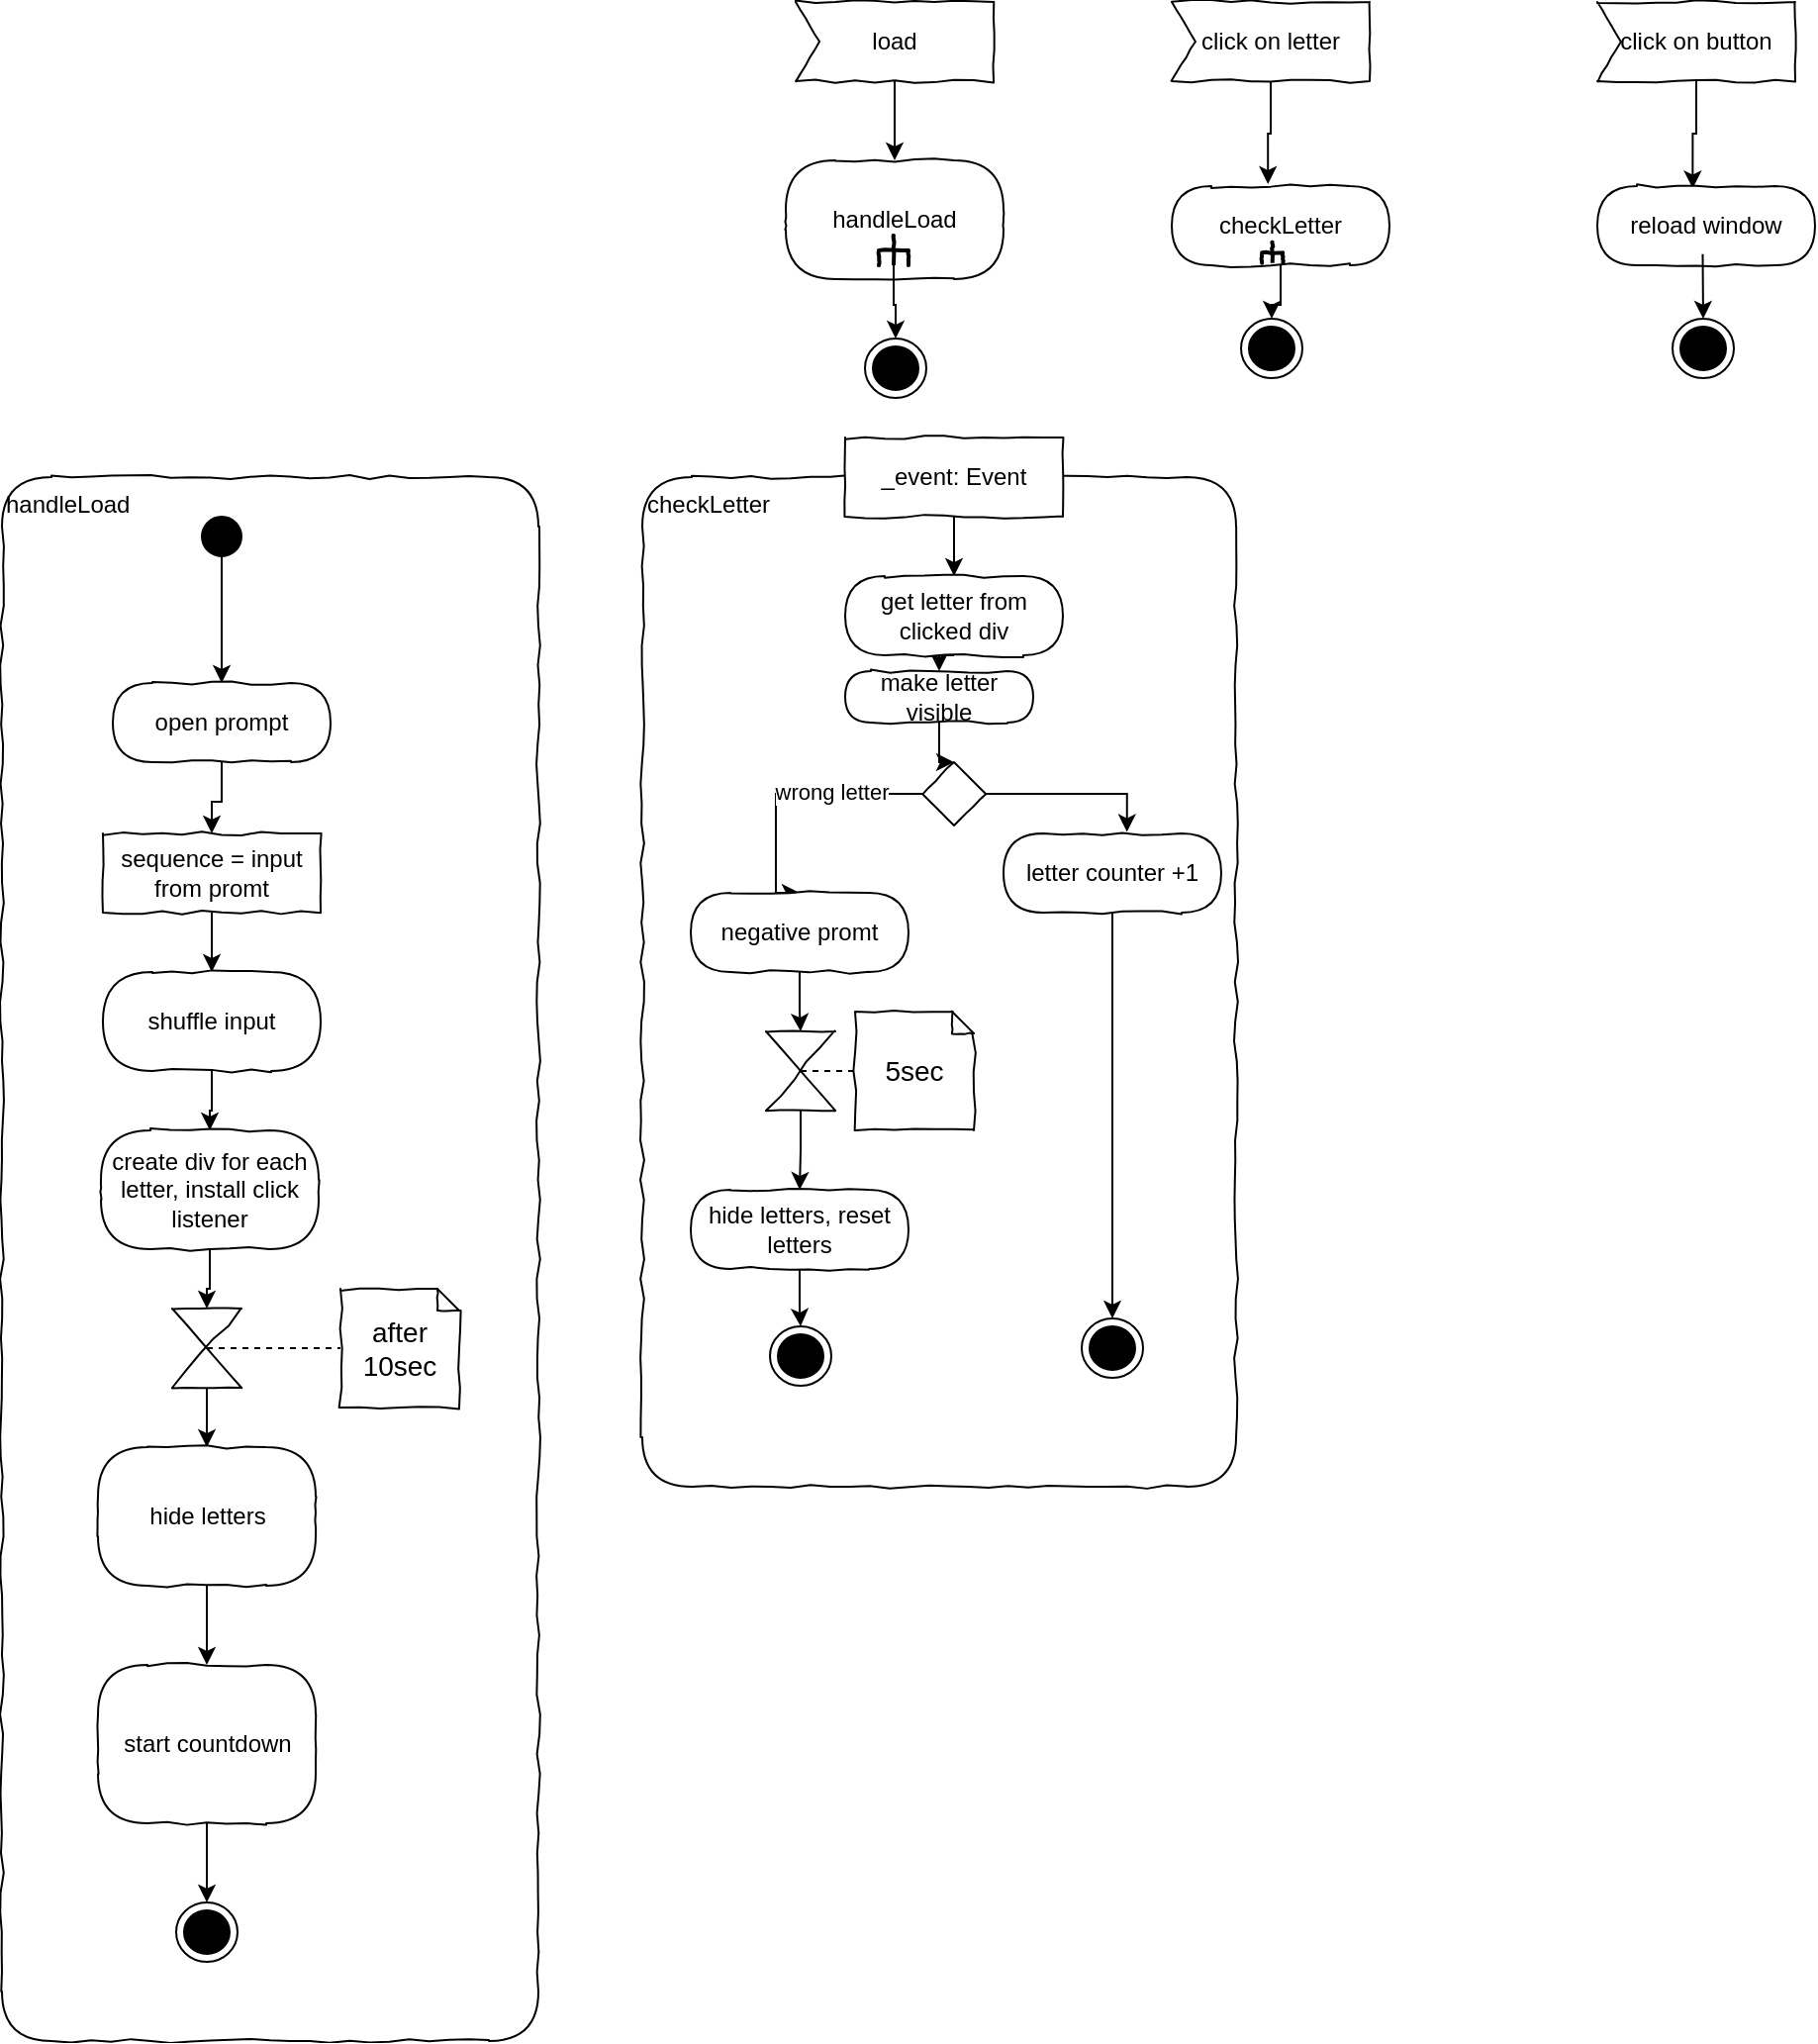 <mxfile version="14.1.8" type="device"><diagram id="RgOGl6z6nDmNxPNB_lKr" name="Seite-1"><mxGraphModel dx="2543" dy="600" grid="1" gridSize="10" guides="1" tooltips="1" connect="1" arrows="1" fold="1" page="1" pageScale="1" pageWidth="1169" pageHeight="827" math="0" shadow="0"><root><mxCell id="0"/><mxCell id="1" parent="0"/><mxCell id="eVUSbMw23KZRTUO2vMiX-5" style="edgeStyle=orthogonalEdgeStyle;rounded=0;orthogonalLoop=1;jettySize=auto;html=1;exitX=0.5;exitY=1;exitDx=0;exitDy=0;exitPerimeter=0;entryX=0.5;entryY=0;entryDx=0;entryDy=0;" parent="1" source="eVUSbMw23KZRTUO2vMiX-2" target="eVUSbMw23KZRTUO2vMiX-4" edge="1"><mxGeometry relative="1" as="geometry"/></mxCell><mxCell id="eVUSbMw23KZRTUO2vMiX-2" value="load" style="shape=mxgraph.sysml.accEvent;flipH=0;whiteSpace=wrap;align=center;shadow=0;strokeWidth=1;comic=1" parent="1" vertex="1"><mxGeometry x="80" y="50" width="100" height="40" as="geometry"/></mxCell><mxCell id="eVUSbMw23KZRTUO2vMiX-4" value="handleLoad" style="rounded=1;whiteSpace=wrap;html=1;absoluteArcSize=1;arcSize=50;strokeWidth=1;shadow=0;comic=1;" parent="1" vertex="1"><mxGeometry x="75" y="130" width="110" height="60" as="geometry"/></mxCell><mxCell id="eVUSbMw23KZRTUO2vMiX-11" value="" style="group;rotation=90;" parent="1" vertex="1" connectable="0"><mxGeometry x="120" y="163" width="20" height="20" as="geometry"/></mxCell><mxCell id="eVUSbMw23KZRTUO2vMiX-12" value="" style="strokeWidth=2;html=1;shape=mxgraph.flowchart.annotation_2;align=left;rounded=1;comic=1;rotation=90;" parent="eVUSbMw23KZRTUO2vMiX-11" vertex="1"><mxGeometry x="2" y="5" width="15" height="15" as="geometry"/></mxCell><mxCell id="eVUSbMw23KZRTUO2vMiX-13" value="" style="endArrow=none;html=1;entryX=0.508;entryY=0.487;entryPerimeter=0;exitX=1;exitY=0.5;exitPerimeter=0;strokeWidth=2;" parent="eVUSbMw23KZRTUO2vMiX-11" source="eVUSbMw23KZRTUO2vMiX-12" target="eVUSbMw23KZRTUO2vMiX-12" edge="1"><mxGeometry width="50" height="50" relative="1" as="geometry"><mxPoint x="-46.667" as="sourcePoint"/><mxPoint x="-13.333" y="50" as="targetPoint"/></mxGeometry></mxCell><mxCell id="eVUSbMw23KZRTUO2vMiX-15" value="" style="ellipse;html=1;shape=endState;fillColor=#000000;strokeColor=#000000;comic=1" parent="1" vertex="1"><mxGeometry x="115" y="220" width="31" height="30" as="geometry"/></mxCell><mxCell id="eVUSbMw23KZRTUO2vMiX-16" style="edgeStyle=orthogonalEdgeStyle;rounded=0;orthogonalLoop=1;jettySize=auto;html=1;entryX=0.5;entryY=0;entryDx=0;entryDy=0;" parent="1" source="eVUSbMw23KZRTUO2vMiX-12" target="eVUSbMw23KZRTUO2vMiX-15" edge="1"><mxGeometry relative="1" as="geometry"/></mxCell><mxCell id="eVUSbMw23KZRTUO2vMiX-19" style="edgeStyle=orthogonalEdgeStyle;rounded=0;orthogonalLoop=1;jettySize=auto;html=1;entryX=0.442;entryY=-0.025;entryDx=0;entryDy=0;entryPerimeter=0;" parent="1" source="eVUSbMw23KZRTUO2vMiX-17" target="eVUSbMw23KZRTUO2vMiX-18" edge="1"><mxGeometry relative="1" as="geometry"/></mxCell><mxCell id="eVUSbMw23KZRTUO2vMiX-17" value="click on letter" style="shape=mxgraph.sysml.accEvent;flipH=0;whiteSpace=wrap;align=center;shadow=0;strokeWidth=1;comic=1" parent="1" vertex="1"><mxGeometry x="270" y="50" width="100" height="40" as="geometry"/></mxCell><mxCell id="eVUSbMw23KZRTUO2vMiX-21" style="edgeStyle=orthogonalEdgeStyle;rounded=0;orthogonalLoop=1;jettySize=auto;html=1;" parent="1" source="eVUSbMw23KZRTUO2vMiX-18" target="eVUSbMw23KZRTUO2vMiX-20" edge="1"><mxGeometry relative="1" as="geometry"/></mxCell><mxCell id="eVUSbMw23KZRTUO2vMiX-18" value="checkLetter" style="rounded=1;whiteSpace=wrap;html=1;absoluteArcSize=1;arcSize=50;strokeWidth=1;shadow=0;comic=1;" parent="1" vertex="1"><mxGeometry x="270" y="143" width="110" height="40" as="geometry"/></mxCell><mxCell id="eVUSbMw23KZRTUO2vMiX-20" value="" style="ellipse;html=1;shape=endState;fillColor=#000000;strokeColor=#000000;comic=1" parent="1" vertex="1"><mxGeometry x="305" y="210" width="31" height="30" as="geometry"/></mxCell><mxCell id="eVUSbMw23KZRTUO2vMiX-32" style="edgeStyle=orthogonalEdgeStyle;rounded=0;orthogonalLoop=1;jettySize=auto;html=1;entryX=0.438;entryY=0.03;entryDx=0;entryDy=0;entryPerimeter=0;" parent="1" source="eVUSbMw23KZRTUO2vMiX-22" target="eVUSbMw23KZRTUO2vMiX-24" edge="1"><mxGeometry relative="1" as="geometry"/></mxCell><mxCell id="eVUSbMw23KZRTUO2vMiX-22" value="click on button" style="shape=mxgraph.sysml.accEvent;flipH=0;whiteSpace=wrap;align=center;shadow=0;strokeWidth=1;comic=1" parent="1" vertex="1"><mxGeometry x="485" y="50" width="100" height="40" as="geometry"/></mxCell><mxCell id="eVUSbMw23KZRTUO2vMiX-24" value="reload window" style="rounded=1;whiteSpace=wrap;html=1;absoluteArcSize=1;arcSize=50;strokeWidth=1;shadow=0;comic=1;" parent="1" vertex="1"><mxGeometry x="485" y="143" width="110" height="40" as="geometry"/></mxCell><mxCell id="eVUSbMw23KZRTUO2vMiX-25" value="" style="group;rotation=90;" parent="1" vertex="1" connectable="0"><mxGeometry x="319" y="168" width="14" height="14" as="geometry"/></mxCell><mxCell id="eVUSbMw23KZRTUO2vMiX-26" value="" style="strokeWidth=2;html=1;shape=mxgraph.flowchart.annotation_2;align=left;rounded=1;comic=1;rotation=90;" parent="eVUSbMw23KZRTUO2vMiX-25" vertex="1"><mxGeometry x="-3.4" y="3.344" width="10.5" height="10.5" as="geometry"/></mxCell><mxCell id="eVUSbMw23KZRTUO2vMiX-27" value="" style="endArrow=none;html=1;entryX=0.508;entryY=0.487;entryPerimeter=0;exitX=1;exitY=0.5;exitPerimeter=0;strokeWidth=2;" parent="eVUSbMw23KZRTUO2vMiX-25" source="eVUSbMw23KZRTUO2vMiX-26" target="eVUSbMw23KZRTUO2vMiX-26" edge="1"><mxGeometry width="50" height="50" relative="1" as="geometry"><mxPoint x="-37.467" y="-0.156" as="sourcePoint"/><mxPoint x="-14.133" y="34.844" as="targetPoint"/></mxGeometry></mxCell><mxCell id="eVUSbMw23KZRTUO2vMiX-33" value="" style="ellipse;html=1;shape=endState;fillColor=#000000;strokeColor=#000000;comic=1" parent="1" vertex="1"><mxGeometry x="523" y="210" width="31" height="30" as="geometry"/></mxCell><mxCell id="eVUSbMw23KZRTUO2vMiX-34" style="edgeStyle=orthogonalEdgeStyle;rounded=0;orthogonalLoop=1;jettySize=auto;html=1;entryX=0.5;entryY=0;entryDx=0;entryDy=0;" parent="1" target="eVUSbMw23KZRTUO2vMiX-33" edge="1"><mxGeometry relative="1" as="geometry"><mxPoint x="538.248" y="177.35" as="sourcePoint"/></mxGeometry></mxCell><mxCell id="eVUSbMw23KZRTUO2vMiX-35" value="&lt;div style=&quot;text-align: left&quot;&gt;&lt;span&gt;handleLoad&lt;/span&gt;&lt;/div&gt;" style="rounded=1;whiteSpace=wrap;html=1;shadow=0;glass=0;comic=1;strokeColor=#000000;labelPosition=center;verticalLabelPosition=middle;align=left;verticalAlign=top;absoluteArcSize=1;arcSize=50;" parent="1" vertex="1"><mxGeometry x="-321" y="290" width="271" height="790" as="geometry"/></mxCell><mxCell id="eVUSbMw23KZRTUO2vMiX-38" style="edgeStyle=orthogonalEdgeStyle;rounded=0;orthogonalLoop=1;jettySize=auto;html=1;entryX=0.5;entryY=0;entryDx=0;entryDy=0;" parent="1" source="eVUSbMw23KZRTUO2vMiX-36" target="eVUSbMw23KZRTUO2vMiX-37" edge="1"><mxGeometry relative="1" as="geometry"/></mxCell><mxCell id="eVUSbMw23KZRTUO2vMiX-36" value="" style="ellipse;whiteSpace=wrap;html=1;rounded=0;shadow=0;comic=0;labelBackgroundColor=none;strokeColor=#000000;strokeWidth=1;fillColor=#000000;fontFamily=Verdana;fontSize=12;fontColor=#000000;align=center;comic=1" parent="1" vertex="1"><mxGeometry x="-220" y="310" width="20" height="20" as="geometry"/></mxCell><mxCell id="eVUSbMw23KZRTUO2vMiX-40" style="edgeStyle=orthogonalEdgeStyle;rounded=0;orthogonalLoop=1;jettySize=auto;html=1;" parent="1" source="eVUSbMw23KZRTUO2vMiX-37" target="eVUSbMw23KZRTUO2vMiX-39" edge="1"><mxGeometry relative="1" as="geometry"/></mxCell><mxCell id="eVUSbMw23KZRTUO2vMiX-37" value="open prompt" style="rounded=1;whiteSpace=wrap;html=1;absoluteArcSize=1;arcSize=50;strokeWidth=1;shadow=0;comic=1;" parent="1" vertex="1"><mxGeometry x="-265" y="394" width="110" height="40" as="geometry"/></mxCell><mxCell id="eVUSbMw23KZRTUO2vMiX-42" style="edgeStyle=orthogonalEdgeStyle;rounded=0;orthogonalLoop=1;jettySize=auto;html=1;" parent="1" source="eVUSbMw23KZRTUO2vMiX-39" target="eVUSbMw23KZRTUO2vMiX-41" edge="1"><mxGeometry relative="1" as="geometry"/></mxCell><mxCell id="eVUSbMw23KZRTUO2vMiX-39" value="sequence = input from promt" style="rounded=0;whiteSpace=wrap;html=1;comic=1;" parent="1" vertex="1"><mxGeometry x="-270" y="470" width="110" height="40" as="geometry"/></mxCell><mxCell id="eVUSbMw23KZRTUO2vMiX-51" style="edgeStyle=orthogonalEdgeStyle;rounded=0;orthogonalLoop=1;jettySize=auto;html=1;" parent="1" source="eVUSbMw23KZRTUO2vMiX-41" target="eVUSbMw23KZRTUO2vMiX-47" edge="1"><mxGeometry relative="1" as="geometry"/></mxCell><mxCell id="eVUSbMw23KZRTUO2vMiX-41" value="shuffle input" style="rounded=1;whiteSpace=wrap;html=1;absoluteArcSize=1;arcSize=50;strokeWidth=1;shadow=0;comic=1;" parent="1" vertex="1"><mxGeometry x="-270" y="540" width="110" height="50" as="geometry"/></mxCell><mxCell id="eVUSbMw23KZRTUO2vMiX-59" style="edgeStyle=orthogonalEdgeStyle;rounded=0;orthogonalLoop=1;jettySize=auto;html=1;" parent="1" source="eVUSbMw23KZRTUO2vMiX-47" target="eVUSbMw23KZRTUO2vMiX-57" edge="1"><mxGeometry relative="1" as="geometry"/></mxCell><mxCell id="eVUSbMw23KZRTUO2vMiX-47" value="create div for each letter, install click listener" style="rounded=1;whiteSpace=wrap;html=1;absoluteArcSize=1;arcSize=50;strokeWidth=1;shadow=0;comic=1;" parent="1" vertex="1"><mxGeometry x="-271" y="620" width="110" height="60" as="geometry"/></mxCell><mxCell id="eVUSbMw23KZRTUO2vMiX-64" style="edgeStyle=orthogonalEdgeStyle;rounded=0;orthogonalLoop=1;jettySize=auto;html=1;" parent="1" source="eVUSbMw23KZRTUO2vMiX-57" target="eVUSbMw23KZRTUO2vMiX-63" edge="1"><mxGeometry relative="1" as="geometry"/></mxCell><mxCell id="eVUSbMw23KZRTUO2vMiX-57" value="" style="html=1;shape=mxgraph.sysml.timeEvent;strokeWidth=1;verticalLabelPosition=bottom;verticalAlignment=top;fontFamily=Garamond;comic=1" parent="1" vertex="1"><mxGeometry x="-235" y="710" width="35" height="40" as="geometry"/></mxCell><mxCell id="eVUSbMw23KZRTUO2vMiX-61" value="after 10sec" style="shape=note;strokeWidth=1;fontSize=14;size=11;whiteSpace=wrap;html=1;rounded=0;shadow=0;comic=1;fillColor=#FFFFFF;" parent="1" vertex="1"><mxGeometry x="-150" y="700" width="60" height="60" as="geometry"/></mxCell><mxCell id="eVUSbMw23KZRTUO2vMiX-62" value="" style="endArrow=none;dashed=1;html=1;exitX=0.5;exitY=0.5;exitDx=0;exitDy=0;exitPerimeter=0;" parent="1" source="eVUSbMw23KZRTUO2vMiX-57" target="eVUSbMw23KZRTUO2vMiX-61" edge="1"><mxGeometry width="50" height="50" relative="1" as="geometry"><mxPoint x="-180" y="760" as="sourcePoint"/><mxPoint x="-290" y="780" as="targetPoint"/></mxGeometry></mxCell><mxCell id="eVUSbMw23KZRTUO2vMiX-72" style="edgeStyle=orthogonalEdgeStyle;rounded=0;orthogonalLoop=1;jettySize=auto;html=1;" parent="1" source="eVUSbMw23KZRTUO2vMiX-63" target="eVUSbMw23KZRTUO2vMiX-68" edge="1"><mxGeometry relative="1" as="geometry"/></mxCell><mxCell id="eVUSbMw23KZRTUO2vMiX-63" value="hide letters" style="rounded=1;whiteSpace=wrap;html=1;absoluteArcSize=1;arcSize=50;strokeWidth=1;shadow=0;comic=1;" parent="1" vertex="1"><mxGeometry x="-272.5" y="780" width="110" height="70" as="geometry"/></mxCell><mxCell id="eVUSbMw23KZRTUO2vMiX-75" style="edgeStyle=orthogonalEdgeStyle;rounded=0;orthogonalLoop=1;jettySize=auto;html=1;entryX=0.5;entryY=0;entryDx=0;entryDy=0;" parent="1" source="eVUSbMw23KZRTUO2vMiX-68" target="eVUSbMw23KZRTUO2vMiX-73" edge="1"><mxGeometry relative="1" as="geometry"/></mxCell><mxCell id="eVUSbMw23KZRTUO2vMiX-68" value="start countdown" style="rounded=1;whiteSpace=wrap;html=1;absoluteArcSize=1;arcSize=50;strokeWidth=1;shadow=0;comic=1;" parent="1" vertex="1"><mxGeometry x="-272.5" y="890" width="110" height="80" as="geometry"/></mxCell><mxCell id="eVUSbMw23KZRTUO2vMiX-73" value="" style="ellipse;html=1;shape=endState;fillColor=#000000;strokeColor=#000000;comic=1" parent="1" vertex="1"><mxGeometry x="-233" y="1010" width="31" height="30" as="geometry"/></mxCell><mxCell id="eVUSbMw23KZRTUO2vMiX-81" value="&lt;div style=&quot;text-align: left&quot;&gt;&lt;span&gt;checkLetter&lt;/span&gt;&lt;/div&gt;" style="rounded=1;whiteSpace=wrap;html=1;shadow=0;glass=0;comic=1;strokeColor=#000000;labelPosition=center;verticalLabelPosition=middle;align=left;verticalAlign=top;absoluteArcSize=1;arcSize=50;" parent="1" vertex="1"><mxGeometry x="2.5" y="290" width="300" height="510" as="geometry"/></mxCell><mxCell id="eVUSbMw23KZRTUO2vMiX-84" style="edgeStyle=orthogonalEdgeStyle;rounded=0;orthogonalLoop=1;jettySize=auto;html=1;" parent="1" source="eVUSbMw23KZRTUO2vMiX-82" target="eVUSbMw23KZRTUO2vMiX-83" edge="1"><mxGeometry relative="1" as="geometry"/></mxCell><mxCell id="eVUSbMw23KZRTUO2vMiX-82" value="&lt;div style=&quot;text-align: left&quot;&gt;_event: Event&lt;/div&gt;" style="rounded=0;whiteSpace=wrap;html=1;comic=1;" parent="1" vertex="1"><mxGeometry x="105" y="270" width="110" height="40" as="geometry"/></mxCell><mxCell id="eVUSbMw23KZRTUO2vMiX-103" style="edgeStyle=orthogonalEdgeStyle;rounded=0;orthogonalLoop=1;jettySize=auto;html=1;exitX=0.5;exitY=1;exitDx=0;exitDy=0;entryX=0.5;entryY=0;entryDx=0;entryDy=0;" parent="1" source="eVUSbMw23KZRTUO2vMiX-83" target="eVUSbMw23KZRTUO2vMiX-102" edge="1"><mxGeometry relative="1" as="geometry"/></mxCell><mxCell id="eVUSbMw23KZRTUO2vMiX-83" value="get letter from clicked div" style="rounded=1;whiteSpace=wrap;html=1;absoluteArcSize=1;arcSize=50;strokeWidth=1;shadow=0;comic=1;" parent="1" vertex="1"><mxGeometry x="105" y="340" width="110" height="40" as="geometry"/></mxCell><mxCell id="eVUSbMw23KZRTUO2vMiX-90" style="edgeStyle=orthogonalEdgeStyle;rounded=0;orthogonalLoop=1;jettySize=auto;html=1;entryX=0.5;entryY=0;entryDx=0;entryDy=0;" parent="1" source="eVUSbMw23KZRTUO2vMiX-86" target="eVUSbMw23KZRTUO2vMiX-88" edge="1"><mxGeometry relative="1" as="geometry"><Array as="points"><mxPoint x="70" y="450"/><mxPoint x="70" y="500"/></Array></mxGeometry></mxCell><mxCell id="eVUSbMw23KZRTUO2vMiX-95" value="wrong letter" style="edgeLabel;html=1;align=center;verticalAlign=middle;resizable=0;points=[];" parent="eVUSbMw23KZRTUO2vMiX-90" vertex="1" connectable="0"><mxGeometry x="-0.323" y="-1" relative="1" as="geometry"><mxPoint as="offset"/></mxGeometry></mxCell><mxCell id="eVUSbMw23KZRTUO2vMiX-107" style="edgeStyle=orthogonalEdgeStyle;rounded=0;orthogonalLoop=1;jettySize=auto;html=1;exitX=1;exitY=0.5;exitDx=0;exitDy=0;entryX=0.567;entryY=-0.018;entryDx=0;entryDy=0;entryPerimeter=0;" parent="1" source="eVUSbMw23KZRTUO2vMiX-86" target="eVUSbMw23KZRTUO2vMiX-106" edge="1"><mxGeometry relative="1" as="geometry"/></mxCell><mxCell id="eVUSbMw23KZRTUO2vMiX-86" value="" style="rhombus;whiteSpace=wrap;html=1;rounded=0;shadow=0;glass=0;comic=1;strokeColor=#000000;align=left;" parent="1" vertex="1"><mxGeometry x="144" y="434" width="32" height="32" as="geometry"/></mxCell><mxCell id="eVUSbMw23KZRTUO2vMiX-93" style="edgeStyle=orthogonalEdgeStyle;rounded=0;orthogonalLoop=1;jettySize=auto;html=1;" parent="1" source="eVUSbMw23KZRTUO2vMiX-88" target="eVUSbMw23KZRTUO2vMiX-91" edge="1"><mxGeometry relative="1" as="geometry"/></mxCell><mxCell id="eVUSbMw23KZRTUO2vMiX-88" value="negative promt" style="rounded=1;whiteSpace=wrap;html=1;absoluteArcSize=1;arcSize=50;strokeWidth=1;shadow=0;comic=1;" parent="1" vertex="1"><mxGeometry x="27" y="500" width="110" height="40" as="geometry"/></mxCell><mxCell id="eVUSbMw23KZRTUO2vMiX-94" style="edgeStyle=orthogonalEdgeStyle;rounded=0;orthogonalLoop=1;jettySize=auto;html=1;" parent="1" source="eVUSbMw23KZRTUO2vMiX-91" target="eVUSbMw23KZRTUO2vMiX-92" edge="1"><mxGeometry relative="1" as="geometry"/></mxCell><mxCell id="eVUSbMw23KZRTUO2vMiX-91" value="" style="html=1;shape=mxgraph.sysml.timeEvent;strokeWidth=1;verticalLabelPosition=bottom;verticalAlignment=top;fontFamily=Garamond;comic=1" parent="1" vertex="1"><mxGeometry x="65" y="570" width="35" height="40" as="geometry"/></mxCell><mxCell id="eVUSbMw23KZRTUO2vMiX-100" style="edgeStyle=orthogonalEdgeStyle;rounded=0;orthogonalLoop=1;jettySize=auto;html=1;" parent="1" source="eVUSbMw23KZRTUO2vMiX-92" target="eVUSbMw23KZRTUO2vMiX-99" edge="1"><mxGeometry relative="1" as="geometry"/></mxCell><mxCell id="eVUSbMw23KZRTUO2vMiX-92" value="hide letters, reset letters" style="rounded=1;whiteSpace=wrap;html=1;absoluteArcSize=1;arcSize=50;strokeWidth=1;shadow=0;comic=1;" parent="1" vertex="1"><mxGeometry x="27" y="650" width="110" height="40" as="geometry"/></mxCell><mxCell id="eVUSbMw23KZRTUO2vMiX-97" value="5sec" style="shape=note;strokeWidth=1;fontSize=14;size=11;whiteSpace=wrap;html=1;rounded=0;shadow=0;comic=1;fillColor=#FFFFFF;" parent="1" vertex="1"><mxGeometry x="110" y="560" width="60" height="60" as="geometry"/></mxCell><mxCell id="eVUSbMw23KZRTUO2vMiX-98" value="" style="endArrow=none;dashed=1;html=1;exitX=0.5;exitY=0.5;exitDx=0;exitDy=0;exitPerimeter=0;" parent="1" source="eVUSbMw23KZRTUO2vMiX-91" target="eVUSbMw23KZRTUO2vMiX-97" edge="1"><mxGeometry width="50" height="50" relative="1" as="geometry"><mxPoint x="120" y="630" as="sourcePoint"/><mxPoint x="10" y="650" as="targetPoint"/></mxGeometry></mxCell><mxCell id="eVUSbMw23KZRTUO2vMiX-99" value="" style="ellipse;html=1;shape=endState;fillColor=#000000;strokeColor=#000000;comic=1" parent="1" vertex="1"><mxGeometry x="67" y="719" width="31" height="30" as="geometry"/></mxCell><mxCell id="eVUSbMw23KZRTUO2vMiX-105" style="edgeStyle=orthogonalEdgeStyle;rounded=0;orthogonalLoop=1;jettySize=auto;html=1;entryX=0.5;entryY=0;entryDx=0;entryDy=0;" parent="1" source="eVUSbMw23KZRTUO2vMiX-102" target="eVUSbMw23KZRTUO2vMiX-86" edge="1"><mxGeometry relative="1" as="geometry"/></mxCell><mxCell id="eVUSbMw23KZRTUO2vMiX-102" value="make letter visible" style="rounded=1;whiteSpace=wrap;html=1;absoluteArcSize=1;arcSize=50;strokeWidth=1;shadow=0;comic=1;" parent="1" vertex="1"><mxGeometry x="105" y="388" width="95" height="26" as="geometry"/></mxCell><mxCell id="eVUSbMw23KZRTUO2vMiX-110" style="edgeStyle=orthogonalEdgeStyle;rounded=0;orthogonalLoop=1;jettySize=auto;html=1;entryX=0.5;entryY=0;entryDx=0;entryDy=0;" parent="1" source="eVUSbMw23KZRTUO2vMiX-106" target="eVUSbMw23KZRTUO2vMiX-109" edge="1"><mxGeometry relative="1" as="geometry"/></mxCell><mxCell id="eVUSbMw23KZRTUO2vMiX-106" value="letter counter +1" style="rounded=1;whiteSpace=wrap;html=1;absoluteArcSize=1;arcSize=50;strokeWidth=1;shadow=0;comic=1;" parent="1" vertex="1"><mxGeometry x="185" y="470" width="110" height="40" as="geometry"/></mxCell><mxCell id="eVUSbMw23KZRTUO2vMiX-109" value="" style="ellipse;html=1;shape=endState;fillColor=#000000;strokeColor=#000000;comic=1" parent="1" vertex="1"><mxGeometry x="224.5" y="715" width="31" height="30" as="geometry"/></mxCell></root></mxGraphModel></diagram></mxfile>